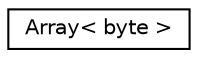 digraph "Graphical Class Hierarchy"
{
 // LATEX_PDF_SIZE
  edge [fontname="Helvetica",fontsize="10",labelfontname="Helvetica",labelfontsize="10"];
  node [fontname="Helvetica",fontsize="10",shape=record];
  rankdir="LR";
  Node0 [label="Array\< byte \>",height=0.2,width=0.4,color="black", fillcolor="white", style="filled",URL="$classArray.html",tooltip=" "];
}
